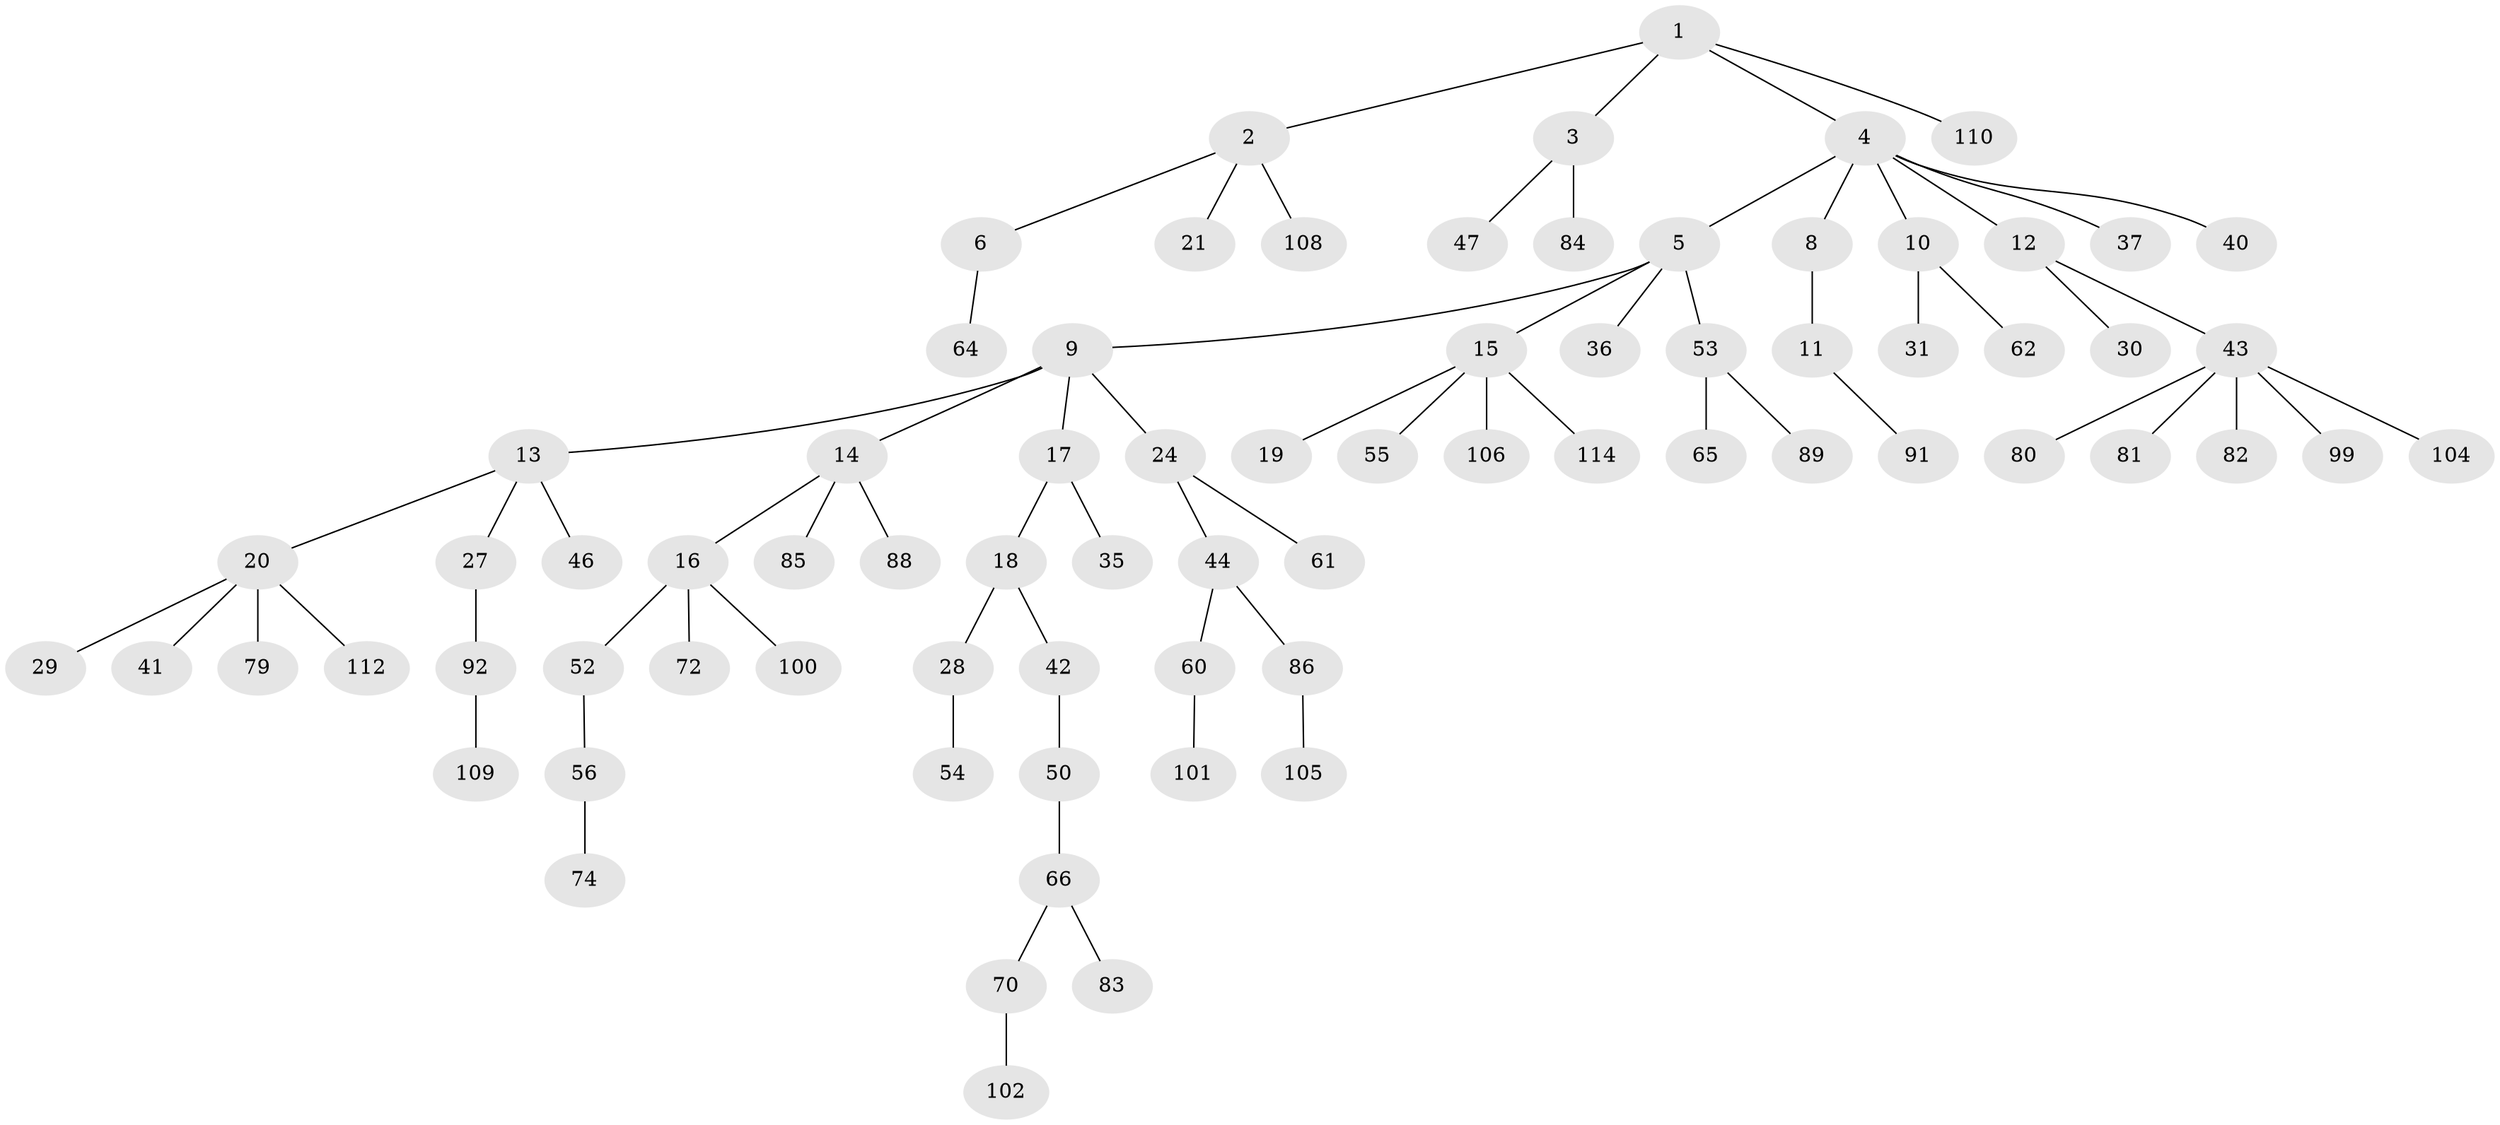 // original degree distribution, {4: 0.06956521739130435, 3: 0.12173913043478261, 5: 0.043478260869565216, 6: 0.017391304347826087, 2: 0.26956521739130435, 1: 0.4782608695652174}
// Generated by graph-tools (version 1.1) at 2025/42/03/06/25 10:42:04]
// undirected, 75 vertices, 74 edges
graph export_dot {
graph [start="1"]
  node [color=gray90,style=filled];
  1 [super="+51"];
  2 [super="+69"];
  3 [super="+76"];
  4 [super="+7"];
  5 [super="+23"];
  6 [super="+93"];
  8 [super="+67"];
  9 [super="+22"];
  10 [super="+48"];
  11 [super="+33"];
  12;
  13 [super="+107"];
  14 [super="+63"];
  15 [super="+26"];
  16 [super="+32"];
  17 [super="+90"];
  18 [super="+95"];
  19 [super="+75"];
  20 [super="+38"];
  21 [super="+59"];
  24 [super="+25"];
  27;
  28 [super="+49"];
  29 [super="+45"];
  30 [super="+87"];
  31 [super="+34"];
  35;
  36 [super="+71"];
  37 [super="+39"];
  40;
  41;
  42 [super="+77"];
  43 [super="+78"];
  44;
  46;
  47;
  50;
  52 [super="+57"];
  53 [super="+58"];
  54;
  55 [super="+115"];
  56;
  60 [super="+96"];
  61 [super="+113"];
  62 [super="+111"];
  64;
  65;
  66 [super="+68"];
  70 [super="+73"];
  72;
  74;
  79;
  80;
  81;
  82;
  83;
  84;
  85 [super="+94"];
  86;
  88;
  89 [super="+97"];
  91;
  92 [super="+98"];
  99 [super="+103"];
  100;
  101;
  102;
  104;
  105;
  106;
  108;
  109;
  110;
  112;
  114;
  1 -- 2;
  1 -- 3;
  1 -- 4;
  1 -- 110;
  2 -- 6;
  2 -- 21;
  2 -- 108;
  3 -- 47;
  3 -- 84;
  4 -- 5;
  4 -- 8;
  4 -- 37;
  4 -- 40;
  4 -- 10;
  4 -- 12;
  5 -- 9;
  5 -- 15;
  5 -- 36;
  5 -- 53;
  6 -- 64;
  8 -- 11;
  9 -- 13;
  9 -- 14;
  9 -- 17;
  9 -- 24;
  10 -- 31;
  10 -- 62;
  11 -- 91;
  12 -- 30;
  12 -- 43;
  13 -- 20;
  13 -- 27;
  13 -- 46;
  14 -- 16;
  14 -- 85;
  14 -- 88;
  15 -- 19;
  15 -- 106;
  15 -- 114;
  15 -- 55;
  16 -- 72;
  16 -- 100;
  16 -- 52;
  17 -- 18;
  17 -- 35;
  18 -- 28;
  18 -- 42;
  20 -- 29;
  20 -- 112;
  20 -- 41;
  20 -- 79;
  24 -- 61;
  24 -- 44;
  27 -- 92;
  28 -- 54;
  42 -- 50;
  43 -- 82;
  43 -- 80;
  43 -- 81;
  43 -- 99;
  43 -- 104;
  44 -- 60;
  44 -- 86;
  50 -- 66;
  52 -- 56;
  53 -- 89;
  53 -- 65;
  56 -- 74;
  60 -- 101;
  66 -- 83;
  66 -- 70;
  70 -- 102;
  86 -- 105;
  92 -- 109;
}
